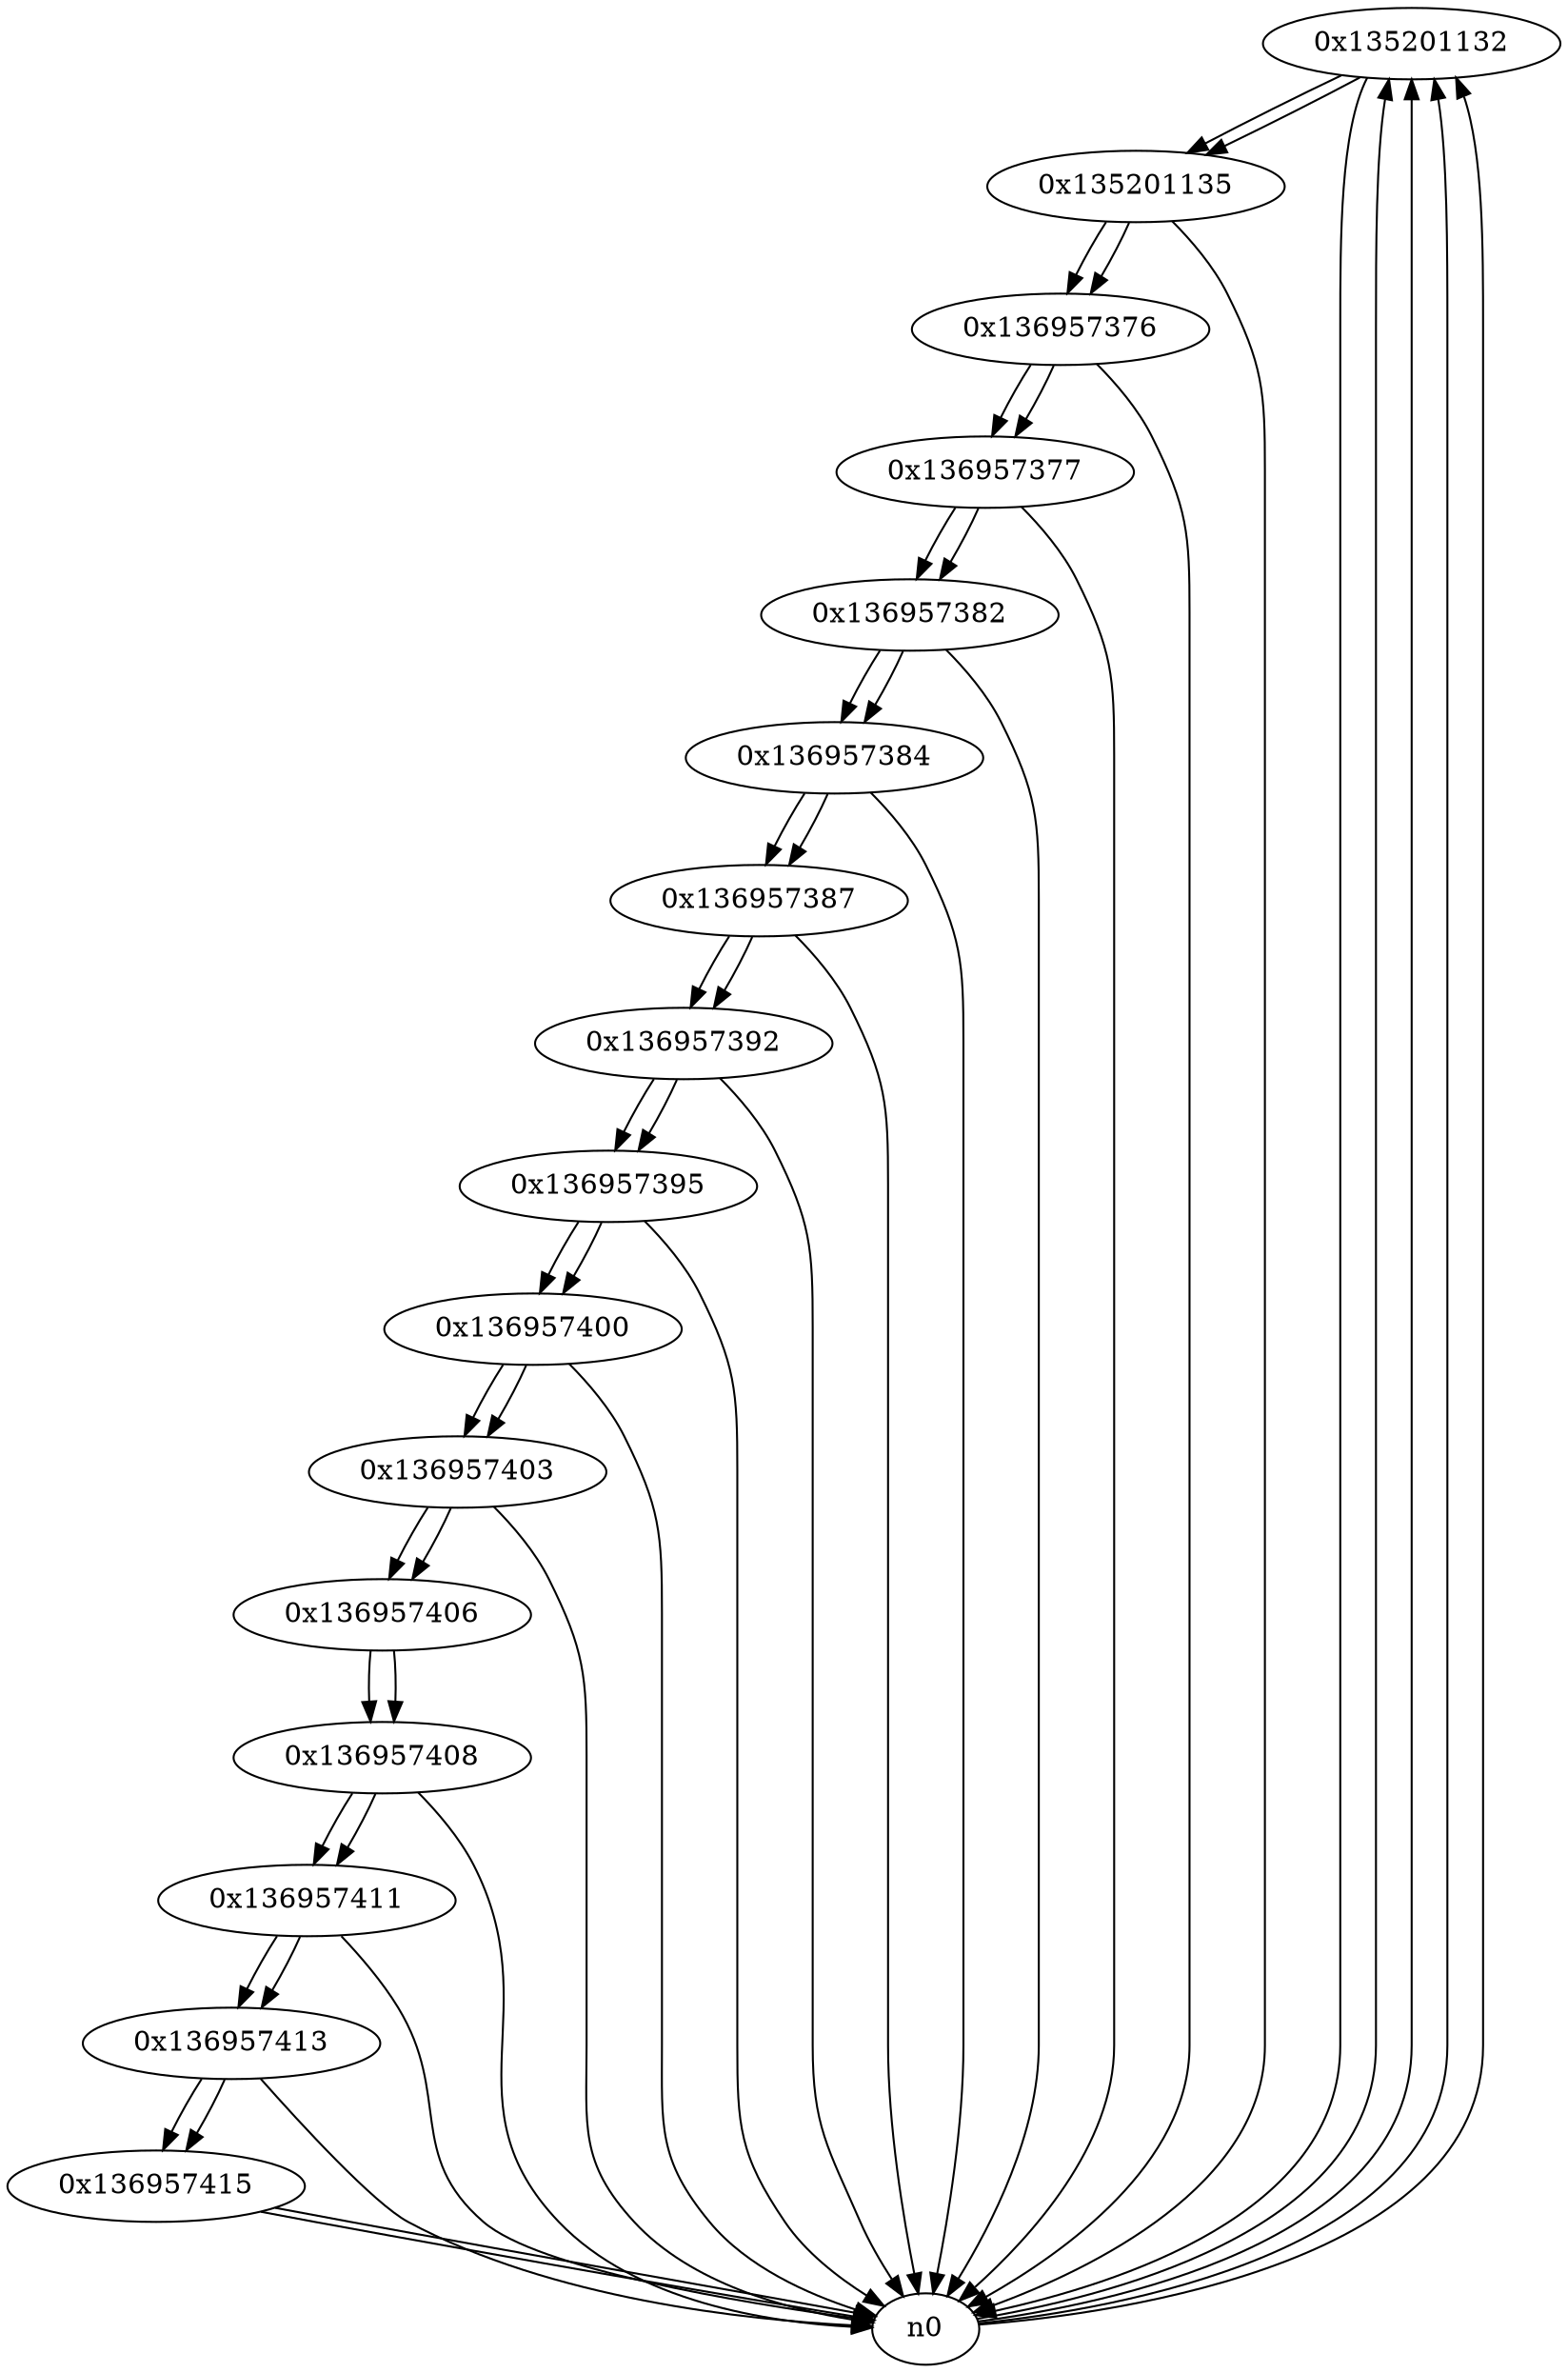 digraph G{
/* nodes */
  n1 [label="0x135201132"]
  n2 [label="0x135201135"]
  n3 [label="0x136957376"]
  n4 [label="0x136957377"]
  n5 [label="0x136957382"]
  n6 [label="0x136957384"]
  n7 [label="0x136957387"]
  n8 [label="0x136957392"]
  n9 [label="0x136957395"]
  n10 [label="0x136957400"]
  n11 [label="0x136957403"]
  n12 [label="0x136957406"]
  n13 [label="0x136957408"]
  n14 [label="0x136957411"]
  n15 [label="0x136957413"]
  n16 [label="0x136957415"]
/* edges */
n1 -> n2;
n1 -> n0;
n0 -> n1;
n0 -> n1;
n0 -> n1;
n0 -> n1;
n2 -> n3;
n2 -> n0;
n1 -> n2;
n3 -> n4;
n3 -> n0;
n2 -> n3;
n4 -> n5;
n4 -> n0;
n3 -> n4;
n5 -> n6;
n5 -> n0;
n4 -> n5;
n6 -> n7;
n6 -> n0;
n5 -> n6;
n7 -> n8;
n7 -> n0;
n6 -> n7;
n8 -> n9;
n8 -> n0;
n7 -> n8;
n9 -> n10;
n9 -> n0;
n8 -> n9;
n10 -> n11;
n10 -> n0;
n9 -> n10;
n11 -> n12;
n11 -> n0;
n10 -> n11;
n12 -> n13;
n11 -> n12;
n13 -> n14;
n13 -> n0;
n12 -> n13;
n14 -> n15;
n14 -> n0;
n13 -> n14;
n15 -> n16;
n15 -> n0;
n14 -> n15;
n16 -> n0;
n16 -> n0;
n15 -> n16;
}
